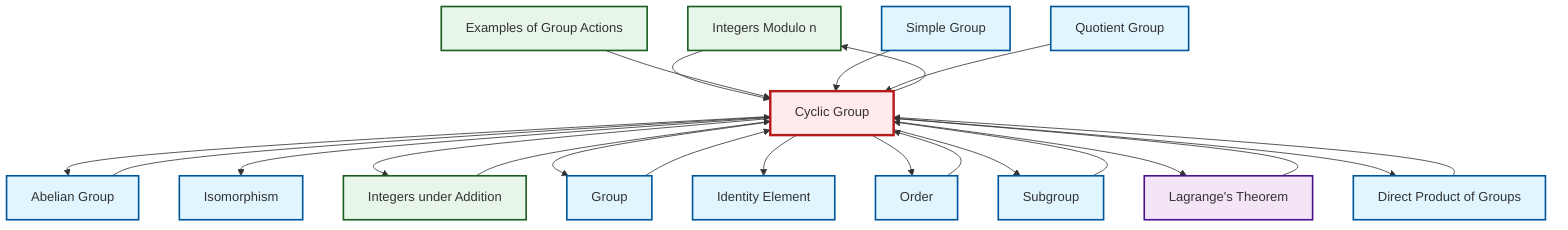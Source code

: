 graph TD
    classDef definition fill:#e1f5fe,stroke:#01579b,stroke-width:2px
    classDef theorem fill:#f3e5f5,stroke:#4a148c,stroke-width:2px
    classDef axiom fill:#fff3e0,stroke:#e65100,stroke-width:2px
    classDef example fill:#e8f5e9,stroke:#1b5e20,stroke-width:2px
    classDef current fill:#ffebee,stroke:#b71c1c,stroke-width:3px
    def-identity-element["Identity Element"]:::definition
    ex-quotient-integers-mod-n["Integers Modulo n"]:::example
    def-cyclic-group["Cyclic Group"]:::definition
    def-order["Order"]:::definition
    thm-lagrange["Lagrange's Theorem"]:::theorem
    def-abelian-group["Abelian Group"]:::definition
    def-isomorphism["Isomorphism"]:::definition
    ex-integers-addition["Integers under Addition"]:::example
    ex-group-action-examples["Examples of Group Actions"]:::example
    def-quotient-group["Quotient Group"]:::definition
    def-simple-group["Simple Group"]:::definition
    def-direct-product["Direct Product of Groups"]:::definition
    def-subgroup["Subgroup"]:::definition
    def-group["Group"]:::definition
    thm-lagrange --> def-cyclic-group
    def-cyclic-group --> def-abelian-group
    def-cyclic-group --> def-isomorphism
    def-order --> def-cyclic-group
    def-cyclic-group --> ex-integers-addition
    def-cyclic-group --> def-group
    ex-quotient-integers-mod-n --> def-cyclic-group
    def-cyclic-group --> ex-quotient-integers-mod-n
    ex-group-action-examples --> def-cyclic-group
    def-group --> def-cyclic-group
    def-subgroup --> def-cyclic-group
    def-direct-product --> def-cyclic-group
    def-cyclic-group --> def-identity-element
    def-abelian-group --> def-cyclic-group
    def-cyclic-group --> def-order
    def-simple-group --> def-cyclic-group
    def-cyclic-group --> def-subgroup
    def-cyclic-group --> thm-lagrange
    ex-integers-addition --> def-cyclic-group
    def-cyclic-group --> def-direct-product
    def-quotient-group --> def-cyclic-group
    class def-cyclic-group current